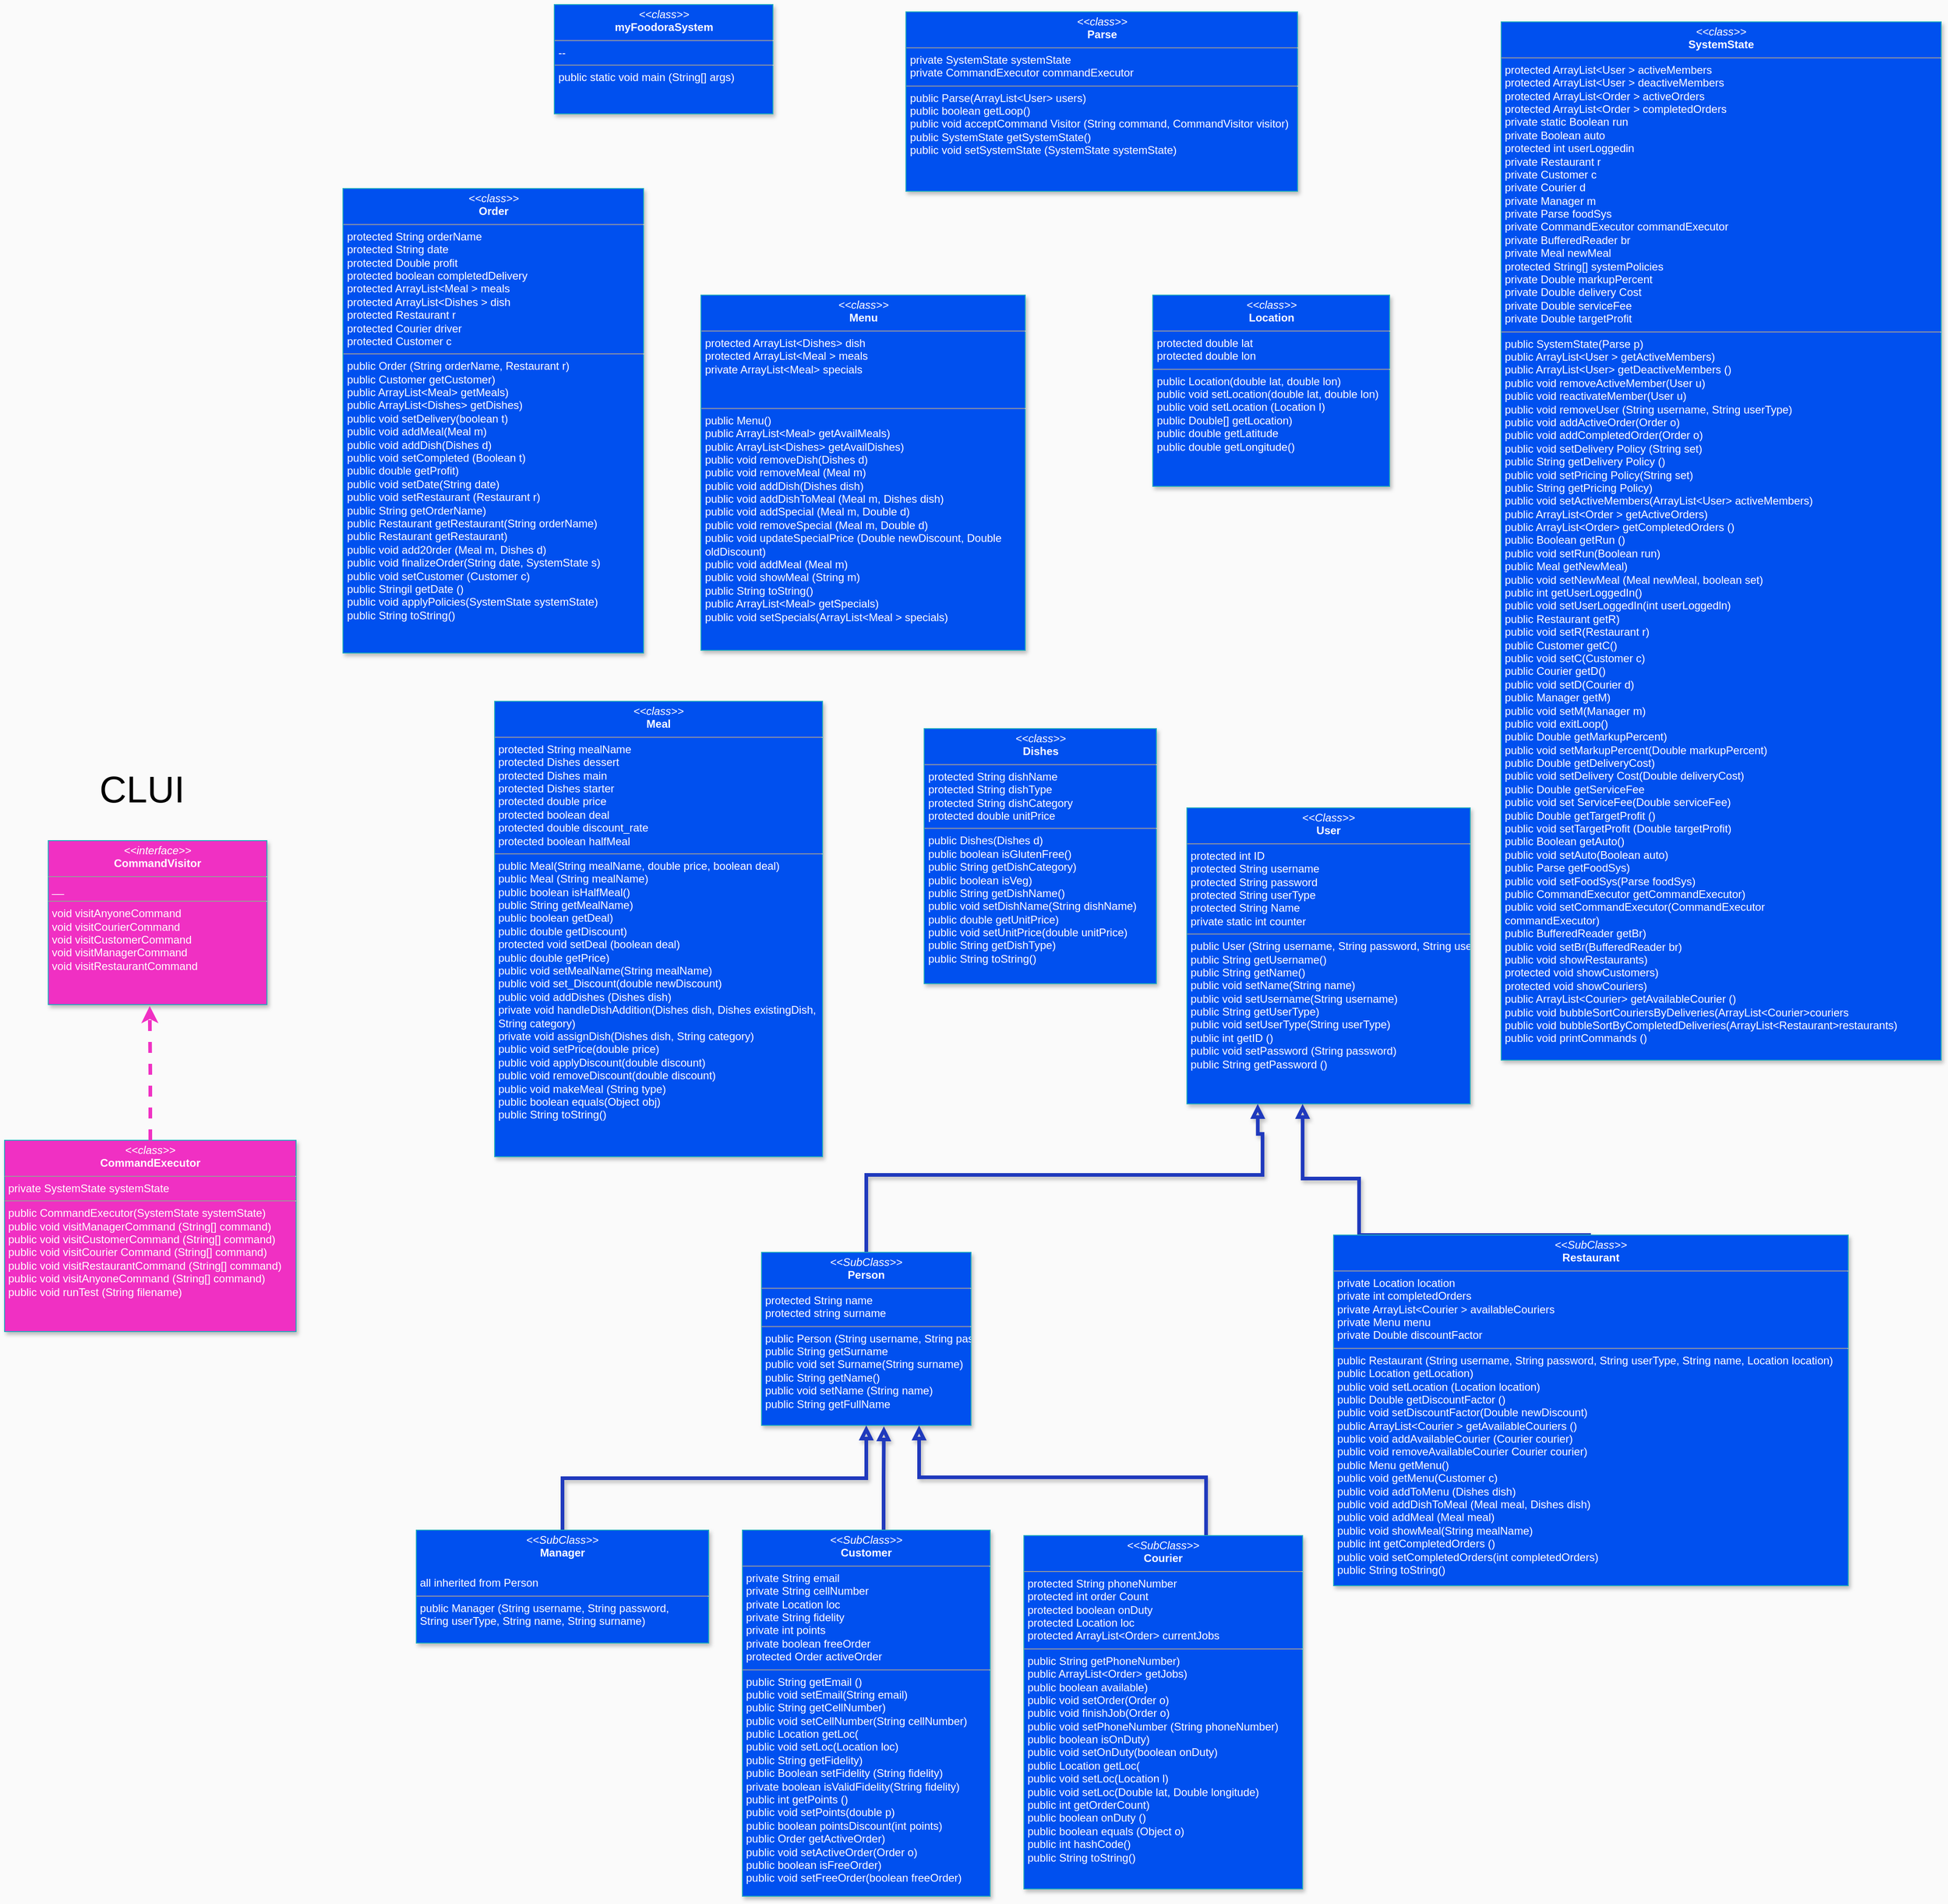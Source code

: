 <mxfile version="24.4.7" type="google">
  <diagram name="Page-1" id="c4acf3e9-155e-7222-9cf6-157b1a14988f">
    <mxGraphModel grid="0" page="0" gridSize="10" guides="1" tooltips="1" connect="1" arrows="1" fold="1" pageScale="1" pageWidth="850" pageHeight="1100" background="#fafafa" math="0" shadow="0">
      <root>
        <mxCell id="0" />
        <mxCell id="1" parent="0" />
        <mxCell id="5d2195bd80daf111-18" value="&lt;p style=&quot;margin:0px;margin-top:4px;text-align:center;&quot;&gt;&lt;i&gt;&amp;lt;&amp;lt;class&amp;gt;&amp;gt;&lt;/i&gt;&lt;br&gt;&lt;b&gt;Dishes&lt;/b&gt;&lt;/p&gt;&lt;hr size=&quot;1&quot;&gt;&lt;p style=&quot;margin:0px;margin-left:4px;&quot;&gt;protected String dishName&lt;/p&gt;&lt;p style=&quot;margin:0px;margin-left:4px;&quot;&gt;protected String dishType&lt;/p&gt;&lt;p style=&quot;margin:0px;margin-left:4px;&quot;&gt;protected String dishCategory&lt;/p&gt;&lt;p style=&quot;margin:0px;margin-left:4px;&quot;&gt;protected double unitPrice&lt;/p&gt;&lt;hr size=&quot;1&quot;&gt;&lt;p style=&quot;margin:0px;margin-left:4px;&quot;&gt;public Dishes(Dishes d)&lt;/p&gt;&lt;p style=&quot;margin:0px;margin-left:4px;&quot;&gt;public boolean isGlutenFree()&lt;/p&gt;&lt;p style=&quot;margin:0px;margin-left:4px;&quot;&gt;public String getDishCategory)&lt;/p&gt;&lt;p style=&quot;margin:0px;margin-left:4px;&quot;&gt;public boolean isVeg)&lt;/p&gt;&lt;p style=&quot;margin:0px;margin-left:4px;&quot;&gt;public String getDishName()&lt;/p&gt;&lt;p style=&quot;margin:0px;margin-left:4px;&quot;&gt;public void setDishName(String dishName)&lt;/p&gt;&lt;p style=&quot;margin:0px;margin-left:4px;&quot;&gt;public double getUnitPrice)&lt;/p&gt;&lt;p style=&quot;margin:0px;margin-left:4px;&quot;&gt;public void setUnitPrice(double unitPrice)&lt;/p&gt;&lt;p style=&quot;margin:0px;margin-left:4px;&quot;&gt;public String getDishType)&lt;/p&gt;&lt;p style=&quot;margin:0px;margin-left:4px;&quot;&gt;public String toString()&lt;/p&gt;" style="verticalAlign=top;align=left;overflow=fill;fontSize=12;fontFamily=Helvetica;html=1;rounded=0;shadow=1;comic=0;labelBackgroundColor=none;strokeWidth=1;fillColor=#0050ef;fontColor=#ffffff;strokeColor=#1EACBC;" vertex="1" parent="1">
          <mxGeometry x="-836.5" y="152" width="255" height="280" as="geometry" />
        </mxCell>
        <mxCell id="5d2195bd80daf111-19" value="&lt;p style=&quot;margin:0px;margin-top:4px;text-align:center;&quot;&gt;&lt;i&gt;&amp;lt;&amp;lt;Class&amp;gt;&amp;gt;&lt;/i&gt;&lt;br&gt;&lt;b&gt;User&lt;/b&gt;&lt;/p&gt;&lt;hr size=&quot;1&quot;&gt;&lt;p style=&quot;margin:0px;margin-left:4px;&quot;&gt;protected int ID&lt;/p&gt;&lt;p style=&quot;margin:0px;margin-left:4px;&quot;&gt;protected String username&lt;/p&gt;&lt;p style=&quot;margin:0px;margin-left:4px;&quot;&gt;protected String password&lt;/p&gt;&lt;p style=&quot;margin:0px;margin-left:4px;&quot;&gt;protected String userType&lt;/p&gt;&lt;p style=&quot;margin:0px;margin-left:4px;&quot;&gt;protected String Name&lt;/p&gt;&lt;p style=&quot;margin:0px;margin-left:4px;&quot;&gt;private static int counter&lt;/p&gt;&lt;hr size=&quot;1&quot;&gt;&lt;p style=&quot;margin:0px;margin-left:4px;&quot;&gt;public User (String username, String password, String user Type,&amp;nbsp;&lt;span style=&quot;background-color: initial;&quot;&gt;String name)&lt;/span&gt;&lt;/p&gt;&lt;p style=&quot;margin:0px;margin-left:4px;&quot;&gt;public String getUsername()&lt;/p&gt;&lt;p style=&quot;margin:0px;margin-left:4px;&quot;&gt;public String getName()&lt;/p&gt;&lt;p style=&quot;margin:0px;margin-left:4px;&quot;&gt;public void setName(String name)&lt;/p&gt;&lt;p style=&quot;margin:0px;margin-left:4px;&quot;&gt;public void setUsername(String username)&lt;/p&gt;&lt;p style=&quot;margin:0px;margin-left:4px;&quot;&gt;public String getUserType)&lt;/p&gt;&lt;p style=&quot;margin:0px;margin-left:4px;&quot;&gt;public void setUserType(String userType)&lt;/p&gt;&lt;p style=&quot;margin:0px;margin-left:4px;&quot;&gt;public int getID ()&lt;/p&gt;&lt;p style=&quot;margin:0px;margin-left:4px;&quot;&gt;public void setPassword (String password)&lt;/p&gt;&lt;p style=&quot;margin:0px;margin-left:4px;&quot;&gt;public String getPassword ()&lt;/p&gt;" style="verticalAlign=top;align=left;overflow=fill;fontSize=12;fontFamily=Helvetica;html=1;rounded=0;shadow=1;comic=0;labelBackgroundColor=none;strokeWidth=1;fillColor=#0050ef;fontColor=#ffffff;strokeColor=#1EACBC;" vertex="1" parent="1">
          <mxGeometry x="-548" y="239" width="311" height="325" as="geometry" />
        </mxCell>
        <mxCell id="gZTD5GQBzk73rXgGusnl-2" style="edgeStyle=orthogonalEdgeStyle;rounded=0;orthogonalLoop=1;jettySize=auto;html=1;exitX=0.5;exitY=0;exitDx=0;exitDy=0;fillColor=#0050ef;strokeColor=#1f39bd;shadow=1;strokeWidth=4;endArrow=block;endFill=0;" edge="1" parent="1" source="5d2195bd80daf111-20" target="5d2195bd80daf111-19">
          <mxGeometry relative="1" as="geometry">
            <Array as="points">
              <mxPoint x="-359" y="646" />
              <mxPoint x="-421" y="646" />
            </Array>
          </mxGeometry>
        </mxCell>
        <mxCell id="5d2195bd80daf111-20" value="&lt;p style=&quot;margin:0px;margin-top:4px;text-align:center;&quot;&gt;&lt;i&gt;&amp;lt;&amp;lt;SubClass&amp;gt;&amp;gt;&lt;/i&gt;&lt;br&gt;&lt;b&gt;Restaurant&lt;/b&gt;&lt;/p&gt;&lt;hr size=&quot;1&quot;&gt;&lt;p style=&quot;margin:0px;margin-left:4px;&quot;&gt;private Location location&lt;/p&gt;&lt;p style=&quot;margin:0px;margin-left:4px;&quot;&gt;private int completedOrders&lt;/p&gt;&lt;p style=&quot;margin:0px;margin-left:4px;&quot;&gt;private ArrayList&amp;lt;Courier &amp;gt; availableCouriers&lt;/p&gt;&lt;p style=&quot;margin:0px;margin-left:4px;&quot;&gt;private Menu menu&lt;/p&gt;&lt;p style=&quot;margin:0px;margin-left:4px;&quot;&gt;private Double discountFactor&lt;/p&gt;&lt;hr size=&quot;1&quot;&gt;&lt;p style=&quot;margin:0px;margin-left:4px;&quot;&gt;public Restaurant (String username, String password, String&amp;nbsp;&lt;span style=&quot;background-color: initial;&quot;&gt;userType, String name, Location location)&lt;/span&gt;&lt;/p&gt;&lt;p style=&quot;margin:0px;margin-left:4px;&quot;&gt;public Location getLocation)&lt;/p&gt;&lt;p style=&quot;margin:0px;margin-left:4px;&quot;&gt;public void setLocation (Location location)&lt;/p&gt;&lt;p style=&quot;margin:0px;margin-left:4px;&quot;&gt;public Double getDiscountFactor ()&lt;/p&gt;&lt;p style=&quot;margin:0px;margin-left:4px;&quot;&gt;public void setDiscountFactor(Double newDiscount)&lt;/p&gt;&lt;p style=&quot;margin:0px;margin-left:4px;&quot;&gt;public ArrayList&amp;lt;Courier &amp;gt; getAvailableCouriers ()&lt;/p&gt;&lt;p style=&quot;margin:0px;margin-left:4px;&quot;&gt;public void addAvailableCourier (Courier courier)&lt;/p&gt;&lt;p style=&quot;margin:0px;margin-left:4px;&quot;&gt;public void removeAvailableCourier Courier courier)&lt;/p&gt;&lt;p style=&quot;margin:0px;margin-left:4px;&quot;&gt;public Menu getMenu()&lt;/p&gt;&lt;p style=&quot;margin:0px;margin-left:4px;&quot;&gt;public void getMenu(Customer c)&lt;/p&gt;&lt;p style=&quot;margin:0px;margin-left:4px;&quot;&gt;public void addToMenu (Dishes dish)&lt;/p&gt;&lt;p style=&quot;margin:0px;margin-left:4px;&quot;&gt;public void addDishToMeal (Meal meal, Dishes dish)&lt;/p&gt;&lt;p style=&quot;margin:0px;margin-left:4px;&quot;&gt;public void addMeal (Meal meal)&lt;/p&gt;&lt;p style=&quot;margin:0px;margin-left:4px;&quot;&gt;public void showMeal(String mealName)&lt;/p&gt;&lt;p style=&quot;margin:0px;margin-left:4px;&quot;&gt;public int getCompletedOrders ()&lt;/p&gt;&lt;p style=&quot;margin:0px;margin-left:4px;&quot;&gt;public void setCompletedOrders(int completedOrders)&lt;/p&gt;&lt;p style=&quot;margin:0px;margin-left:4px;&quot;&gt;public String toString()&lt;/p&gt;" style="verticalAlign=top;align=left;overflow=fill;fontSize=12;fontFamily=Helvetica;html=1;rounded=0;shadow=1;comic=0;labelBackgroundColor=none;strokeWidth=1;fillColor=#0050ef;fontColor=#ffffff;strokeColor=#1EACBC;" vertex="1" parent="1">
          <mxGeometry x="-387" y="708" width="565" height="385" as="geometry" />
        </mxCell>
        <mxCell id="TG9W3KDDZiWp2sQddhFQ-6" style="edgeStyle=orthogonalEdgeStyle;rounded=0;orthogonalLoop=1;jettySize=auto;html=1;fillColor=#0050ef;strokeColor=#1f39bd;shadow=1;strokeWidth=4;endArrow=block;endFill=0;entryX=0.25;entryY=1;entryDx=0;entryDy=0;" edge="1" parent="1" source="gZTD5GQBzk73rXgGusnl-3" target="5d2195bd80daf111-19">
          <mxGeometry relative="1" as="geometry">
            <Array as="points">
              <mxPoint x="-638" y="642" />
              <mxPoint x="-465" y="642" />
              <mxPoint x="-465" y="597" />
              <mxPoint x="-465" y="597" />
            </Array>
            <mxPoint x="-457" y="592" as="targetPoint" />
          </mxGeometry>
        </mxCell>
        <mxCell id="gZTD5GQBzk73rXgGusnl-3" value="&lt;p style=&quot;margin:0px;margin-top:4px;text-align:center;&quot;&gt;&lt;i&gt;&amp;lt;&amp;lt;SubClass&amp;gt;&amp;gt;&lt;/i&gt;&lt;br&gt;&lt;b&gt;Person&lt;/b&gt;&lt;/p&gt;&lt;hr size=&quot;1&quot;&gt;&lt;p style=&quot;margin:0px;margin-left:4px;&quot;&gt;protected String name&lt;/p&gt;&lt;p style=&quot;margin:0px;margin-left:4px;&quot;&gt;protected string surname&lt;/p&gt;&lt;hr size=&quot;1&quot;&gt;&lt;p style=&quot;margin:0px;margin-left:4px;&quot;&gt;public Person (String username, String password, String userType,&amp;nbsp;&lt;span style=&quot;background-color: initial;&quot;&gt;String name, String surname)&lt;/span&gt;&lt;/p&gt;&lt;p style=&quot;margin:0px;margin-left:4px;&quot;&gt;public String getSurname&lt;/p&gt;&lt;p style=&quot;margin:0px;margin-left:4px;&quot;&gt;public void set Surname(String surname)&lt;/p&gt;&lt;p style=&quot;margin:0px;margin-left:4px;&quot;&gt;public String getName()&lt;/p&gt;&lt;p style=&quot;margin:0px;margin-left:4px;&quot;&gt;public void setName (String name)&lt;/p&gt;&lt;p style=&quot;margin:0px;margin-left:4px;&quot;&gt;public String getFullName&lt;/p&gt;&lt;p style=&quot;margin:0px;margin-left:4px;&quot;&gt;&lt;br&gt;&lt;/p&gt;" style="verticalAlign=top;align=left;overflow=fill;fontSize=12;fontFamily=Helvetica;html=1;rounded=0;shadow=1;comic=0;labelBackgroundColor=none;strokeWidth=1;fillColor=#0050ef;fontColor=#ffffff;strokeColor=#1EACBC;" vertex="1" parent="1">
          <mxGeometry x="-1015" y="727" width="230" height="190" as="geometry" />
        </mxCell>
        <mxCell id="gZTD5GQBzk73rXgGusnl-5" value="&lt;p style=&quot;margin:0px;margin-top:4px;text-align:center;&quot;&gt;&lt;i&gt;&amp;lt;&amp;lt;class&amp;gt;&amp;gt;&lt;/i&gt;&lt;br&gt;&lt;b&gt;Location&lt;/b&gt;&lt;/p&gt;&lt;hr size=&quot;1&quot;&gt;&lt;p style=&quot;margin:0px;margin-left:4px;&quot;&gt;protected double lat&lt;/p&gt;&lt;p style=&quot;margin:0px;margin-left:4px;&quot;&gt;protected double lon&lt;/p&gt;&lt;hr size=&quot;1&quot;&gt;&lt;p style=&quot;margin:0px;margin-left:4px;&quot;&gt;public Location(double lat, double lon)&lt;/p&gt;&lt;p style=&quot;margin:0px;margin-left:4px;&quot;&gt;public void setLocation(double lat, double lon)&lt;/p&gt;&lt;p style=&quot;margin:0px;margin-left:4px;&quot;&gt;public void setLocation (Location I)&lt;/p&gt;&lt;p style=&quot;margin:0px;margin-left:4px;&quot;&gt;public Double[] getLocation)&lt;/p&gt;&lt;p style=&quot;margin:0px;margin-left:4px;&quot;&gt;public double getLatitude&lt;/p&gt;&lt;p style=&quot;margin:0px;margin-left:4px;&quot;&gt;public double getLongitude()&lt;/p&gt;" style="verticalAlign=top;align=left;overflow=fill;fontSize=12;fontFamily=Helvetica;html=1;rounded=0;shadow=1;comic=0;labelBackgroundColor=none;strokeWidth=1;fillColor=#0050ef;fontColor=#ffffff;strokeColor=#1EACBC;" vertex="1" parent="1">
          <mxGeometry x="-585.5" y="-324" width="260" height="210" as="geometry" />
        </mxCell>
        <mxCell id="gZTD5GQBzk73rXgGusnl-7" value="&lt;p style=&quot;margin:0px;margin-top:4px;text-align:center;&quot;&gt;&lt;i&gt;&amp;lt;&amp;lt;class&amp;gt;&amp;gt;&lt;/i&gt;&lt;br&gt;&lt;b&gt;Menu&lt;/b&gt;&lt;span style=&quot;color: rgba(0, 0, 0, 0); font-family: monospace; font-size: 0px; background-color: initial; text-align: left;&quot;&gt;%3CmxGraphModel%3E%3Croot%3E%3CmxCell%20id%3D%220%22%2F%3E%3CmxCell%20id%3D%221%22%20parent%3D%220%22%2F%3E%3CmxCell%20id%3D%222%22%20value%3D%22%26lt%3Bp%20style%3D%26quot%3Bmargin%3A0px%3Bmargin-top%3A4px%3Btext-align%3Acenter%3B%26quot%3B%26gt%3B%26lt%3Bi%26gt%3B%26amp%3Blt%3B%26amp%3Blt%3BInterface%26amp%3Bgt%3B%26amp%3Bgt%3B%26lt%3B%2Fi%26gt%3B%26lt%3Bbr%26gt%3B%26lt%3Bb%26gt%3BDishes%26lt%3B%2Fb%26gt%3B%26lt%3B%2Fp%26gt%3B%26lt%3Bhr%20size%3D%26quot%3B1%26quot%3B%26gt%3B%26lt%3Bp%20style%3D%26quot%3Bmargin%3A0px%3Bmargin-left%3A4px%3B%26quot%3B%26gt%3B%2B%20field1%3A%20Type%26lt%3Bbr%26gt%3B%2B%20field2%3A%20Type%26lt%3B%2Fp%26gt%3B%26lt%3Bhr%20size%3D%26quot%3B1%26quot%3B%26gt%3B%26lt%3Bp%20style%3D%26quot%3Bmargin%3A0px%3Bmargin-left%3A4px%3B%26quot%3B%26gt%3B%2B%20method1(Type)%3A%20Type%26lt%3Bbr%26gt%3B%2B%20method2(Type%2C%20Type)%3A%20Type%26lt%3B%2Fp%26gt%3B%22%20style%3D%22verticalAlign%3Dtop%3Balign%3Dleft%3Boverflow%3Dfill%3BfontSize%3D12%3BfontFamily%3DHelvetica%3Bhtml%3D1%3Brounded%3D0%3Bshadow%3D0%3Bcomic%3D0%3BlabelBackgroundColor%3Dnone%3BstrokeWidth%3D1%22%20vertex%3D%221%22%20parent%3D%221%22%3E%3CmxGeometry%20x%3D%22310%22%20y%3D%2230%22%20width%3D%22190%22%20height%3D%22140%22%20as%3D%22geometry%22%2F%3E%3C%2FmxCell%3E%3C%2Froot%3E%3C%2FmxGraphModel%3E&lt;/span&gt;&lt;/p&gt;&lt;hr size=&quot;1&quot;&gt;&lt;p style=&quot;margin:0px;margin-left:4px;&quot;&gt;protected ArrayList&amp;lt;Dishes&amp;gt; dish&lt;/p&gt;&lt;p style=&quot;margin:0px;margin-left:4px;&quot;&gt;protected ArrayList&amp;lt;Meal &amp;gt; meals&lt;/p&gt;&lt;p style=&quot;margin:0px;margin-left:4px;&quot;&gt;private ArrayList&amp;lt;Meal&amp;gt; specials&lt;/p&gt;&lt;p style=&quot;margin:0px;margin-left:4px;&quot;&gt;&lt;br&gt;&lt;/p&gt;&lt;p style=&quot;margin:0px;margin-left:4px;&quot;&gt;&lt;br&gt;&lt;/p&gt;&lt;hr size=&quot;1&quot;&gt;&lt;p style=&quot;margin:0px;margin-left:4px;&quot;&gt;public Menu()&lt;/p&gt;&lt;p style=&quot;margin:0px;margin-left:4px;&quot;&gt;public ArrayList&amp;lt;Meal&amp;gt; getAvailMeals)&lt;/p&gt;&lt;p style=&quot;margin:0px;margin-left:4px;&quot;&gt;public ArrayList&amp;lt;Dishes&amp;gt; getAvailDishes)&lt;/p&gt;&lt;p style=&quot;margin:0px;margin-left:4px;&quot;&gt;public void removeDish(Dishes d)&lt;/p&gt;&lt;p style=&quot;margin:0px;margin-left:4px;&quot;&gt;public void removeMeal (Meal m)&lt;/p&gt;&lt;p style=&quot;margin:0px;margin-left:4px;&quot;&gt;public void addDish(Dishes dish)&lt;/p&gt;&lt;p style=&quot;margin:0px;margin-left:4px;&quot;&gt;public void addDishToMeal (Meal m, Dishes dish)&lt;/p&gt;&lt;p style=&quot;margin:0px;margin-left:4px;&quot;&gt;public void addSpecial (Meal m, Double d)&lt;/p&gt;&lt;p style=&quot;margin:0px;margin-left:4px;&quot;&gt;public void removeSpecial (Meal m, Double d)&lt;/p&gt;&lt;p style=&quot;margin:0px;margin-left:4px;&quot;&gt;public void updateSpecialPrice (Double newDiscount, Double&lt;/p&gt;&lt;p style=&quot;margin:0px;margin-left:4px;&quot;&gt;oldDiscount)&lt;/p&gt;&lt;p style=&quot;margin:0px;margin-left:4px;&quot;&gt;public void addMeal (Meal m)&lt;/p&gt;&lt;p style=&quot;margin:0px;margin-left:4px;&quot;&gt;public void showMeal (String m)&lt;/p&gt;&lt;p style=&quot;margin:0px;margin-left:4px;&quot;&gt;public String toString()&lt;/p&gt;&lt;p style=&quot;margin:0px;margin-left:4px;&quot;&gt;public ArrayList&amp;lt;Meal&amp;gt; getSpecials)&lt;/p&gt;&lt;p style=&quot;margin:0px;margin-left:4px;&quot;&gt;public void setSpecials(ArrayList&amp;lt;Meal &amp;gt; specials)&lt;/p&gt;" style="verticalAlign=top;align=left;overflow=fill;fontSize=12;fontFamily=Helvetica;html=1;rounded=0;shadow=1;comic=0;labelBackgroundColor=none;strokeWidth=1;fillColor=#0050ef;fontColor=#ffffff;strokeColor=#1EACBC;" vertex="1" parent="1">
          <mxGeometry x="-1081.5" y="-324" width="356" height="390" as="geometry" />
        </mxCell>
        <mxCell id="gZTD5GQBzk73rXgGusnl-8" value="&lt;p style=&quot;margin:0px;margin-top:4px;text-align:center;&quot;&gt;&lt;i&gt;&amp;lt;&amp;lt;class&amp;gt;&amp;gt;&lt;/i&gt;&lt;br&gt;&lt;b&gt;Meal&lt;/b&gt;&lt;/p&gt;&lt;hr size=&quot;1&quot;&gt;&lt;p style=&quot;margin:0px;margin-left:4px;&quot;&gt;protected String mealName&lt;/p&gt;&lt;p style=&quot;margin:0px;margin-left:4px;&quot;&gt;protected Dishes dessert&lt;/p&gt;&lt;p style=&quot;margin:0px;margin-left:4px;&quot;&gt;protected Dishes main&lt;/p&gt;&lt;p style=&quot;margin:0px;margin-left:4px;&quot;&gt;protected Dishes starter&lt;/p&gt;&lt;p style=&quot;margin:0px;margin-left:4px;&quot;&gt;protected double price&lt;/p&gt;&lt;p style=&quot;margin:0px;margin-left:4px;&quot;&gt;protected boolean deal&lt;/p&gt;&lt;p style=&quot;margin:0px;margin-left:4px;&quot;&gt;protected double discount_rate&lt;/p&gt;&lt;p style=&quot;margin:0px;margin-left:4px;&quot;&gt;protected boolean halfMeal&lt;/p&gt;&lt;hr size=&quot;1&quot;&gt;&lt;p style=&quot;margin:0px;margin-left:4px;&quot;&gt;public Meal(String mealName, double price, boolean deal)&lt;/p&gt;&lt;p style=&quot;margin:0px;margin-left:4px;&quot;&gt;public Meal (String mealName)&lt;/p&gt;&lt;p style=&quot;margin:0px;margin-left:4px;&quot;&gt;public boolean isHalfMeal()&lt;/p&gt;&lt;p style=&quot;margin:0px;margin-left:4px;&quot;&gt;public String getMealName)&lt;/p&gt;&lt;p style=&quot;margin:0px;margin-left:4px;&quot;&gt;public boolean getDeal)&lt;/p&gt;&lt;p style=&quot;margin:0px;margin-left:4px;&quot;&gt;public double getDiscount)&lt;/p&gt;&lt;p style=&quot;margin:0px;margin-left:4px;&quot;&gt;protected void setDeal (boolean deal)&lt;/p&gt;&lt;p style=&quot;margin:0px;margin-left:4px;&quot;&gt;public double getPrice)&lt;/p&gt;&lt;p style=&quot;margin:0px;margin-left:4px;&quot;&gt;public void setMealName(String mealName)&lt;/p&gt;&lt;p style=&quot;margin:0px;margin-left:4px;&quot;&gt;public void set_Discount(double newDiscount)&lt;/p&gt;&lt;p style=&quot;margin:0px;margin-left:4px;&quot;&gt;public void addDishes (Dishes dish)&lt;/p&gt;&lt;p style=&quot;margin:0px;margin-left:4px;&quot;&gt;private void handleDishAddition(Dishes dish, Dishes existingDish,&lt;/p&gt;&lt;p style=&quot;margin:0px;margin-left:4px;&quot;&gt;String category)&lt;/p&gt;&lt;p style=&quot;margin:0px;margin-left:4px;&quot;&gt;private void assignDish(Dishes dish, String category)&lt;/p&gt;&lt;p style=&quot;margin:0px;margin-left:4px;&quot;&gt;public void setPrice(double price)&lt;/p&gt;&lt;p style=&quot;margin:0px;margin-left:4px;&quot;&gt;public void applyDiscount(double discount)&lt;/p&gt;&lt;p style=&quot;margin:0px;margin-left:4px;&quot;&gt;public void removeDiscount(double discount)&lt;/p&gt;&lt;p style=&quot;margin:0px;margin-left:4px;&quot;&gt;public void makeMeal (String type)&lt;/p&gt;&lt;p style=&quot;margin:0px;margin-left:4px;&quot;&gt;public boolean equals(Object obj)&lt;/p&gt;&lt;p style=&quot;margin:0px;margin-left:4px;&quot;&gt;public String toString()&lt;/p&gt;" style="verticalAlign=top;align=left;overflow=fill;fontSize=12;fontFamily=Helvetica;html=1;rounded=0;shadow=1;comic=0;labelBackgroundColor=none;strokeWidth=1;fillColor=#0050ef;fontColor=#ffffff;strokeColor=#1EACBC;" vertex="1" parent="1">
          <mxGeometry x="-1308" y="122" width="360" height="500" as="geometry" />
        </mxCell>
        <mxCell id="5hk5r0EJMx9-RgGo2-H--2" style="edgeStyle=orthogonalEdgeStyle;rounded=0;orthogonalLoop=1;jettySize=auto;html=1;entryX=0.5;entryY=1;entryDx=0;entryDy=0;fillColor=#0050ef;strokeColor=#1f39bd;shadow=1;strokeWidth=4;endArrow=block;endFill=0;" edge="1" parent="1" source="gZTD5GQBzk73rXgGusnl-11" target="gZTD5GQBzk73rXgGusnl-3">
          <mxGeometry relative="1" as="geometry">
            <Array as="points">
              <mxPoint x="-1233" y="975" />
              <mxPoint x="-900" y="975" />
            </Array>
          </mxGeometry>
        </mxCell>
        <mxCell id="gZTD5GQBzk73rXgGusnl-11" value="&lt;p style=&quot;margin:0px;margin-top:4px;text-align:center;&quot;&gt;&lt;i&gt;&amp;lt;&amp;lt;SubClass&amp;gt;&amp;gt;&lt;/i&gt;&lt;br&gt;&lt;b&gt;Manager&lt;/b&gt;&lt;/p&gt;&lt;p style=&quot;margin:0px;margin-top:4px;text-align:center;&quot;&gt;&lt;b&gt;&lt;br&gt;&lt;/b&gt;&lt;/p&gt;&lt;p style=&quot;margin: 0px 0px 0px 4px;&quot;&gt;all inherited from Person&lt;/p&gt;&lt;hr size=&quot;1&quot;&gt;&lt;p style=&quot;margin:0px;margin-left:4px;&quot;&gt;public Manager (String username, String password,&amp;nbsp;&lt;/p&gt;&lt;p style=&quot;margin:0px;margin-left:4px;&quot;&gt;String&amp;nbsp;&lt;span style=&quot;background-color: initial;&quot;&gt;userType, String name, String surname)&lt;/span&gt;&lt;/p&gt;&lt;p style=&quot;margin:0px;margin-left:4px;&quot;&gt;&lt;br&gt;&lt;/p&gt;&lt;p style=&quot;margin:0px;margin-left:4px;&quot;&gt;&lt;i&gt;&lt;br&gt;&lt;/i&gt;&lt;/p&gt;&lt;p style=&quot;margin:0px;margin-left:4px;&quot;&gt;&lt;i&gt;&lt;br&gt;&lt;/i&gt;&lt;/p&gt;&lt;p style=&quot;margin:0px;margin-left:4px;&quot;&gt;&lt;i&gt;&lt;br&gt;&lt;/i&gt;&lt;/p&gt;&lt;p style=&quot;margin:0px;margin-left:4px;&quot;&gt;&lt;i&gt;&lt;br&gt;&lt;/i&gt;&lt;/p&gt;&lt;p style=&quot;margin:0px;margin-left:4px;&quot;&gt;&lt;br&gt;&lt;/p&gt;&lt;p style=&quot;margin:0px;margin-left:4px;&quot;&gt;&lt;br&gt;&lt;/p&gt;" style="verticalAlign=top;align=left;overflow=fill;fontSize=12;fontFamily=Helvetica;html=1;rounded=0;shadow=1;comic=0;labelBackgroundColor=none;strokeWidth=1;fillColor=#0050ef;fontColor=#ffffff;strokeColor=#1EACBC;" vertex="1" parent="1">
          <mxGeometry x="-1394" y="1032" width="321" height="124" as="geometry" />
        </mxCell>
        <mxCell id="5hk5r0EJMx9-RgGo2-H--3" style="edgeStyle=orthogonalEdgeStyle;rounded=0;orthogonalLoop=1;jettySize=auto;html=1;entryX=0.584;entryY=1.005;entryDx=0;entryDy=0;fillColor=#0050ef;strokeColor=#1f39bd;shadow=1;strokeWidth=4;endArrow=block;endFill=0;entryPerimeter=0;" edge="1" parent="1" source="gZTD5GQBzk73rXgGusnl-12" target="gZTD5GQBzk73rXgGusnl-3">
          <mxGeometry relative="1" as="geometry">
            <Array as="points">
              <mxPoint x="-881" y="974" />
              <mxPoint x="-881" y="974" />
            </Array>
          </mxGeometry>
        </mxCell>
        <mxCell id="gZTD5GQBzk73rXgGusnl-12" value="&lt;p style=&quot;margin:0px;margin-top:4px;text-align:center;&quot;&gt;&lt;i&gt;&amp;lt;&amp;lt;SubClass&amp;gt;&amp;gt;&lt;/i&gt;&lt;br&gt;&lt;b&gt;Customer&lt;/b&gt;&lt;/p&gt;&lt;hr size=&quot;1&quot;&gt;&lt;p style=&quot;margin:0px;margin-left:4px;&quot;&gt;private String email&lt;/p&gt;&lt;p style=&quot;margin:0px;margin-left:4px;&quot;&gt;private String cellNumber&lt;/p&gt;&lt;p style=&quot;margin:0px;margin-left:4px;&quot;&gt;private Location loc&lt;/p&gt;&lt;p style=&quot;margin:0px;margin-left:4px;&quot;&gt;private String fidelity&lt;/p&gt;&lt;p style=&quot;margin:0px;margin-left:4px;&quot;&gt;private int points&lt;/p&gt;&lt;p style=&quot;margin:0px;margin-left:4px;&quot;&gt;private boolean freeOrder&lt;/p&gt;&lt;p style=&quot;margin:0px;margin-left:4px;&quot;&gt;protected Order activeOrder&lt;/p&gt;&lt;hr size=&quot;1&quot;&gt;&lt;p style=&quot;margin:0px;margin-left:4px;&quot;&gt;public String getEmail ()&lt;/p&gt;&lt;p style=&quot;margin:0px;margin-left:4px;&quot;&gt;public void setEmail(String email)&lt;/p&gt;&lt;p style=&quot;margin:0px;margin-left:4px;&quot;&gt;public String getCellNumber)&lt;/p&gt;&lt;p style=&quot;margin:0px;margin-left:4px;&quot;&gt;public void setCellNumber(String cellNumber)&lt;/p&gt;&lt;p style=&quot;margin:0px;margin-left:4px;&quot;&gt;public Location getLoc(&lt;/p&gt;&lt;p style=&quot;margin:0px;margin-left:4px;&quot;&gt;public void setLoc(Location loc)&lt;/p&gt;&lt;p style=&quot;margin:0px;margin-left:4px;&quot;&gt;public String getFidelity)&lt;/p&gt;&lt;p style=&quot;margin:0px;margin-left:4px;&quot;&gt;public Boolean setFidelity (String fidelity)&lt;/p&gt;&lt;p style=&quot;margin:0px;margin-left:4px;&quot;&gt;private boolean isValidFidelity(String fidelity)&lt;/p&gt;&lt;p style=&quot;margin:0px;margin-left:4px;&quot;&gt;public int getPoints ()&lt;/p&gt;&lt;p style=&quot;margin:0px;margin-left:4px;&quot;&gt;public void setPoints(double p)&lt;/p&gt;&lt;p style=&quot;margin:0px;margin-left:4px;&quot;&gt;public boolean pointsDiscount(int points)&lt;/p&gt;&lt;p style=&quot;margin:0px;margin-left:4px;&quot;&gt;public Order getActiveOrder)&lt;/p&gt;&lt;p style=&quot;margin:0px;margin-left:4px;&quot;&gt;public void setActiveOrder(Order o)&lt;/p&gt;&lt;p style=&quot;margin:0px;margin-left:4px;&quot;&gt;public boolean isFreeOrder)&lt;/p&gt;&lt;p style=&quot;margin:0px;margin-left:4px;&quot;&gt;public void setFreeOrder(boolean freeOrder)&lt;/p&gt;" style="verticalAlign=top;align=left;overflow=fill;fontSize=12;fontFamily=Helvetica;html=1;rounded=0;shadow=1;comic=0;labelBackgroundColor=none;strokeWidth=1;fillColor=#0050ef;fontColor=#ffffff;strokeColor=#1EACBC;" vertex="1" parent="1">
          <mxGeometry x="-1036" y="1032" width="272" height="402" as="geometry" />
        </mxCell>
        <mxCell id="5hk5r0EJMx9-RgGo2-H--4" style="edgeStyle=orthogonalEdgeStyle;rounded=0;orthogonalLoop=1;jettySize=auto;html=1;entryX=0.75;entryY=1;entryDx=0;entryDy=0;fillColor=#0050ef;strokeColor=#1f39bd;shadow=1;strokeWidth=4;endArrow=block;endFill=0;" edge="1" parent="1" source="5hk5r0EJMx9-RgGo2-H--1" target="gZTD5GQBzk73rXgGusnl-3">
          <mxGeometry relative="1" as="geometry">
            <Array as="points">
              <mxPoint x="-527" y="974" />
              <mxPoint x="-842" y="974" />
              <mxPoint x="-842" y="917" />
            </Array>
          </mxGeometry>
        </mxCell>
        <mxCell id="5hk5r0EJMx9-RgGo2-H--1" value="&lt;p style=&quot;margin:0px;margin-top:4px;text-align:center;&quot;&gt;&lt;i&gt;&amp;lt;&amp;lt;SubClass&amp;gt;&amp;gt;&lt;/i&gt;&lt;br&gt;&lt;b&gt;Courier&lt;/b&gt;&lt;/p&gt;&lt;hr size=&quot;1&quot;&gt;&lt;p style=&quot;margin:0px;margin-left:4px;&quot;&gt;protected String phoneNumber&lt;/p&gt;&lt;p style=&quot;margin:0px;margin-left:4px;&quot;&gt;protected int order Count&lt;/p&gt;&lt;p style=&quot;margin:0px;margin-left:4px;&quot;&gt;protected boolean onDuty&lt;/p&gt;&lt;p style=&quot;margin:0px;margin-left:4px;&quot;&gt;protected Location loc&lt;/p&gt;&lt;p style=&quot;margin:0px;margin-left:4px;&quot;&gt;protected ArrayList&amp;lt;Order&amp;gt; currentJobs&lt;/p&gt;&lt;hr size=&quot;1&quot;&gt;&lt;p style=&quot;margin:0px;margin-left:4px;&quot;&gt;public String getPhoneNumber)&lt;/p&gt;&lt;p style=&quot;margin:0px;margin-left:4px;&quot;&gt;public ArrayList&amp;lt;Order&amp;gt; getJobs)&lt;/p&gt;&lt;p style=&quot;margin:0px;margin-left:4px;&quot;&gt;public boolean available)&lt;/p&gt;&lt;p style=&quot;margin:0px;margin-left:4px;&quot;&gt;public void setOrder(Order o)&lt;/p&gt;&lt;p style=&quot;margin:0px;margin-left:4px;&quot;&gt;public void finishJob(Order o)&lt;/p&gt;&lt;p style=&quot;margin:0px;margin-left:4px;&quot;&gt;public void setPhoneNumber (String phoneNumber)&lt;/p&gt;&lt;p style=&quot;margin:0px;margin-left:4px;&quot;&gt;public boolean isOnDuty)&lt;/p&gt;&lt;p style=&quot;margin:0px;margin-left:4px;&quot;&gt;public void setOnDuty(boolean onDuty)&lt;/p&gt;&lt;p style=&quot;margin:0px;margin-left:4px;&quot;&gt;public Location getLoc(&lt;/p&gt;&lt;p style=&quot;margin:0px;margin-left:4px;&quot;&gt;public void setLoc(Location l)&lt;/p&gt;&lt;p style=&quot;margin:0px;margin-left:4px;&quot;&gt;public void setLoc(Double lat, Double longitude)&lt;/p&gt;&lt;p style=&quot;margin:0px;margin-left:4px;&quot;&gt;public int getOrderCount)&lt;/p&gt;&lt;p style=&quot;margin:0px;margin-left:4px;&quot;&gt;public boolean onDuty ()&lt;/p&gt;&lt;p style=&quot;margin:0px;margin-left:4px;&quot;&gt;public boolean equals (Object o)&lt;/p&gt;&lt;p style=&quot;margin:0px;margin-left:4px;&quot;&gt;public int hashCode()&lt;/p&gt;&lt;p style=&quot;margin:0px;margin-left:4px;&quot;&gt;public String toString()&lt;/p&gt;" style="verticalAlign=top;align=left;overflow=fill;fontSize=12;fontFamily=Helvetica;html=1;rounded=0;shadow=1;comic=0;labelBackgroundColor=none;strokeWidth=1;fillColor=#0050ef;fontColor=#ffffff;strokeColor=#1EACBC;" vertex="1" parent="1">
          <mxGeometry x="-727" y="1038" width="306" height="388" as="geometry" />
        </mxCell>
        <mxCell id="TG9W3KDDZiWp2sQddhFQ-2" value="&lt;p style=&quot;margin:0px;margin-top:4px;text-align:center;&quot;&gt;&lt;i&gt;&amp;lt;&amp;lt;class&amp;gt;&amp;gt;&lt;/i&gt;&lt;br&gt;&lt;b&gt;myFoodoraSystem&lt;/b&gt;&lt;/p&gt;&lt;hr size=&quot;1&quot;&gt;&lt;p style=&quot;margin:0px;margin-left:4px;&quot;&gt;&lt;span style=&quot;background-color: initial;&quot;&gt;--&lt;/span&gt;&lt;/p&gt;&lt;hr size=&quot;1&quot;&gt;&lt;p style=&quot;margin:0px;margin-left:4px;&quot;&gt;public static void main (String[] args)&lt;br&gt;&lt;/p&gt;&lt;p style=&quot;margin:0px;margin-left:4px;&quot;&gt;&lt;br&gt;&lt;/p&gt;&lt;p style=&quot;margin:0px;margin-left:4px;&quot;&gt;&lt;br&gt;&lt;/p&gt;&lt;p style=&quot;margin:0px;margin-left:4px;&quot;&gt;&lt;br&gt;&lt;/p&gt;" style="verticalAlign=top;align=left;overflow=fill;fontSize=12;fontFamily=Helvetica;html=1;rounded=0;shadow=1;comic=0;labelBackgroundColor=none;strokeWidth=1;fillColor=#0050ef;fontColor=#ffffff;strokeColor=#1EACBC;" vertex="1" parent="1">
          <mxGeometry x="-1242.5" y="-643" width="240" height="120" as="geometry" />
        </mxCell>
        <mxCell id="TG9W3KDDZiWp2sQddhFQ-10" value="&lt;p style=&quot;margin:0px;margin-top:4px;text-align:center;&quot;&gt;&lt;i&gt;&amp;lt;&amp;lt;class&amp;gt;&amp;gt;&lt;/i&gt;&lt;br&gt;&lt;b&gt;Order&lt;/b&gt;&lt;/p&gt;&lt;hr size=&quot;1&quot;&gt;&lt;p style=&quot;margin:0px;margin-left:4px;&quot;&gt;protected String orderName&lt;/p&gt;&lt;p style=&quot;margin:0px;margin-left:4px;&quot;&gt;protected String date&lt;/p&gt;&lt;p style=&quot;margin:0px;margin-left:4px;&quot;&gt;protected Double profit&lt;/p&gt;&lt;p style=&quot;margin:0px;margin-left:4px;&quot;&gt;protected boolean completedDelivery&lt;/p&gt;&lt;p style=&quot;margin:0px;margin-left:4px;&quot;&gt;protected ArrayList&amp;lt;Meal &amp;gt; meals&lt;/p&gt;&lt;p style=&quot;margin:0px;margin-left:4px;&quot;&gt;protected ArrayList&amp;lt;Dishes &amp;gt; dish&lt;/p&gt;&lt;p style=&quot;margin:0px;margin-left:4px;&quot;&gt;protected Restaurant r&lt;/p&gt;&lt;p style=&quot;margin:0px;margin-left:4px;&quot;&gt;protected Courier driver&lt;/p&gt;&lt;p style=&quot;margin:0px;margin-left:4px;&quot;&gt;protected Customer c&lt;/p&gt;&lt;hr size=&quot;1&quot;&gt;&lt;p style=&quot;margin:0px;margin-left:4px;&quot;&gt;public Order (String orderName, Restaurant r)&lt;/p&gt;&lt;p style=&quot;margin:0px;margin-left:4px;&quot;&gt;public Customer getCustomer)&lt;/p&gt;&lt;p style=&quot;margin:0px;margin-left:4px;&quot;&gt;public ArrayList&amp;lt;Meal&amp;gt; getMeals)&lt;/p&gt;&lt;p style=&quot;margin:0px;margin-left:4px;&quot;&gt;public ArrayList&amp;lt;Dishes&amp;gt; getDishes)&lt;/p&gt;&lt;p style=&quot;margin:0px;margin-left:4px;&quot;&gt;public void setDelivery(boolean t)&lt;/p&gt;&lt;p style=&quot;margin:0px;margin-left:4px;&quot;&gt;public void addMeal(Meal m)&lt;/p&gt;&lt;p style=&quot;margin:0px;margin-left:4px;&quot;&gt;public void addDish(Dishes d)&lt;/p&gt;&lt;p style=&quot;margin:0px;margin-left:4px;&quot;&gt;public void setCompleted (Boolean t)&lt;/p&gt;&lt;p style=&quot;margin:0px;margin-left:4px;&quot;&gt;public double getProfit)&lt;/p&gt;&lt;p style=&quot;margin:0px;margin-left:4px;&quot;&gt;public void setDate(String date)&lt;/p&gt;&lt;p style=&quot;margin:0px;margin-left:4px;&quot;&gt;public void setRestaurant (Restaurant r)&lt;/p&gt;&lt;p style=&quot;margin:0px;margin-left:4px;&quot;&gt;public String getOrderName)&lt;/p&gt;&lt;p style=&quot;margin:0px;margin-left:4px;&quot;&gt;public Restaurant getRestaurant(String orderName)&lt;/p&gt;&lt;p style=&quot;margin:0px;margin-left:4px;&quot;&gt;public Restaurant getRestaurant)&lt;/p&gt;&lt;p style=&quot;margin:0px;margin-left:4px;&quot;&gt;public void add20rder (Meal m, Dishes d)&lt;/p&gt;&lt;p style=&quot;margin:0px;margin-left:4px;&quot;&gt;public void finalizeOrder(String date, SystemState s)&lt;/p&gt;&lt;p style=&quot;margin:0px;margin-left:4px;&quot;&gt;public void setCustomer (Customer c)&lt;/p&gt;&lt;p style=&quot;margin:0px;margin-left:4px;&quot;&gt;public Stringil getDate ()&lt;/p&gt;&lt;p style=&quot;margin:0px;margin-left:4px;&quot;&gt;public void applyPolicies(SystemState systemState)&lt;/p&gt;&lt;p style=&quot;margin:0px;margin-left:4px;&quot;&gt;public String toString()&lt;/p&gt;" style="verticalAlign=top;align=left;overflow=fill;fontSize=12;fontFamily=Helvetica;html=1;rounded=0;shadow=1;comic=0;labelBackgroundColor=none;strokeWidth=1;fillColor=#0050ef;fontColor=#ffffff;strokeColor=#1EACBC;" vertex="1" parent="1">
          <mxGeometry x="-1474.5" y="-441" width="330" height="510" as="geometry" />
        </mxCell>
        <mxCell id="GzAqt1YYQ_uvV_aGIoIP-2" value="&lt;p style=&quot;margin:0px;margin-top:4px;text-align:center;&quot;&gt;&lt;i&gt;&amp;lt;&amp;lt;interface&amp;gt;&amp;gt;&lt;/i&gt;&lt;br&gt;&lt;b&gt;CommandVisitor&lt;/b&gt;&lt;/p&gt;&lt;hr size=&quot;1&quot;&gt;&lt;p style=&quot;margin:0px;margin-left:4px;&quot;&gt;&lt;span style=&quot;background-color: initial;&quot;&gt;__&lt;/span&gt;&lt;/p&gt;&lt;hr size=&quot;1&quot;&gt;&lt;p style=&quot;margin: 0px 0px 0px 4px;&quot;&gt;void visitAnyoneCommand&lt;/p&gt;&lt;p style=&quot;margin: 0px 0px 0px 4px;&quot;&gt;void visitCourierCommand&lt;/p&gt;&lt;p style=&quot;margin: 0px 0px 0px 4px;&quot;&gt;void visitCustomerCommand&lt;/p&gt;&lt;p style=&quot;margin: 0px 0px 0px 4px;&quot;&gt;void visitManagerCommand&lt;/p&gt;&lt;p style=&quot;margin: 0px 0px 0px 4px;&quot;&gt;void visitRestaurantCommand&lt;/p&gt;&lt;p style=&quot;margin:0px;margin-left:4px;&quot;&gt;&lt;br&gt;&lt;/p&gt;&lt;p style=&quot;margin:0px;margin-left:4px;&quot;&gt;&lt;br&gt;&lt;/p&gt;&lt;p style=&quot;margin:0px;margin-left:4px;&quot;&gt;&lt;br&gt;&lt;/p&gt;" style="verticalAlign=top;align=left;overflow=fill;fontSize=12;fontFamily=Helvetica;html=1;rounded=0;shadow=1;comic=0;labelBackgroundColor=none;strokeWidth=1;fillColor=#F030C3;fontColor=#ffffff;strokeColor=#1EACBC;" vertex="1" parent="1">
          <mxGeometry x="-1798" y="275" width="240" height="180" as="geometry" />
        </mxCell>
        <mxCell id="GzAqt1YYQ_uvV_aGIoIP-3" value="&lt;p style=&quot;margin:0px;margin-top:4px;text-align:center;&quot;&gt;&lt;i&gt;&amp;lt;&amp;lt;class&amp;gt;&amp;gt;&lt;/i&gt;&lt;br&gt;&lt;b&gt;Parse&lt;/b&gt;&lt;/p&gt;&lt;hr size=&quot;1&quot;&gt;&lt;p style=&quot;margin:0px;margin-left:4px;&quot;&gt;private SystemState systemState&lt;/p&gt;&lt;p style=&quot;margin:0px;margin-left:4px;&quot;&gt;&lt;span style=&quot;background-color: initial;&quot;&gt;&lt;/span&gt;&lt;/p&gt;&lt;p style=&quot;margin:0px;margin-left:4px;&quot;&gt;private CommandExecutor commandExecutor&lt;/p&gt;&lt;hr size=&quot;1&quot;&gt;&lt;p style=&quot;margin:0px;margin-left:4px;&quot;&gt;public Parse(ArrayList&amp;lt;User&amp;gt; users)&lt;/p&gt;&lt;p style=&quot;margin:0px;margin-left:4px;&quot;&gt;public boolean getLoop()&lt;/p&gt;&lt;p style=&quot;margin:0px;margin-left:4px;&quot;&gt;public void acceptCommand Visitor (String command,&amp;nbsp;&lt;span style=&quot;background-color: initial;&quot;&gt;CommandVisitor visitor)&lt;/span&gt;&lt;/p&gt;&lt;p style=&quot;margin:0px;margin-left:4px;&quot;&gt;public SystemState getSystemState()&lt;/p&gt;&lt;p style=&quot;margin:0px;margin-left:4px;&quot;&gt;public void setSystemState (SystemState systemState)&lt;/p&gt;&lt;p style=&quot;margin:0px;margin-left:4px;&quot;&gt;&lt;br&gt;&lt;/p&gt;&lt;p style=&quot;margin:0px;margin-left:4px;&quot;&gt;&lt;br&gt;&lt;/p&gt;&lt;p style=&quot;margin:0px;margin-left:4px;&quot;&gt;&lt;br&gt;&lt;/p&gt;" style="verticalAlign=top;align=left;overflow=fill;fontSize=12;fontFamily=Helvetica;html=1;rounded=0;shadow=1;comic=0;labelBackgroundColor=none;strokeWidth=1;fillColor=#0050ef;fontColor=#ffffff;strokeColor=#1EACBC;" vertex="1" parent="1">
          <mxGeometry x="-856.5" y="-635" width="430" height="197" as="geometry" />
        </mxCell>
        <mxCell id="GzAqt1YYQ_uvV_aGIoIP-4" value="&lt;p style=&quot;margin:0px;margin-top:4px;text-align:center;&quot;&gt;&lt;i&gt;&amp;lt;&amp;lt;class&amp;gt;&amp;gt;&lt;/i&gt;&lt;br&gt;&lt;b&gt;SystemState&lt;/b&gt;&lt;/p&gt;&lt;hr size=&quot;1&quot;&gt;&lt;p style=&quot;margin:0px;margin-left:4px;&quot;&gt;protected ArrayList&amp;lt;User &amp;gt; activeMembers&lt;/p&gt;&lt;p style=&quot;margin:0px;margin-left:4px;&quot;&gt;protected ArrayList&amp;lt;User &amp;gt; deactiveMembers&lt;/p&gt;&lt;p style=&quot;margin:0px;margin-left:4px;&quot;&gt;protected ArrayList&amp;lt;Order &amp;gt; activeOrders&lt;/p&gt;&lt;p style=&quot;margin:0px;margin-left:4px;&quot;&gt;protected ArrayList&amp;lt;Order &amp;gt; completedOrders&lt;/p&gt;&lt;p style=&quot;margin:0px;margin-left:4px;&quot;&gt;private static Boolean run&lt;/p&gt;&lt;p style=&quot;margin:0px;margin-left:4px;&quot;&gt;private Boolean auto&lt;/p&gt;&lt;p style=&quot;margin:0px;margin-left:4px;&quot;&gt;protected int userLoggedin&lt;/p&gt;&lt;p style=&quot;margin:0px;margin-left:4px;&quot;&gt;private Restaurant r&lt;/p&gt;&lt;p style=&quot;margin:0px;margin-left:4px;&quot;&gt;private Customer c&lt;/p&gt;&lt;p style=&quot;margin:0px;margin-left:4px;&quot;&gt;private Courier d&lt;/p&gt;&lt;p style=&quot;margin:0px;margin-left:4px;&quot;&gt;private Manager m&lt;/p&gt;&lt;p style=&quot;margin:0px;margin-left:4px;&quot;&gt;private Parse foodSys&lt;/p&gt;&lt;p style=&quot;margin:0px;margin-left:4px;&quot;&gt;private CommandExecutor commandExecutor&lt;/p&gt;&lt;p style=&quot;margin:0px;margin-left:4px;&quot;&gt;private BufferedReader br&lt;/p&gt;&lt;p style=&quot;margin:0px;margin-left:4px;&quot;&gt;private Meal newMeal&lt;/p&gt;&lt;p style=&quot;margin:0px;margin-left:4px;&quot;&gt;protected String[] systemPolicies&lt;/p&gt;&lt;p style=&quot;margin:0px;margin-left:4px;&quot;&gt;private Double markupPercent&lt;/p&gt;&lt;p style=&quot;margin:0px;margin-left:4px;&quot;&gt;private Double delivery Cost&lt;/p&gt;&lt;p style=&quot;margin:0px;margin-left:4px;&quot;&gt;private Double serviceFee&lt;/p&gt;&lt;p style=&quot;margin:0px;margin-left:4px;&quot;&gt;&lt;span style=&quot;background-color: initial;&quot;&gt;&lt;/span&gt;&lt;/p&gt;&lt;p style=&quot;margin:0px;margin-left:4px;&quot;&gt;private Double targetProfit&lt;/p&gt;&lt;hr size=&quot;1&quot;&gt;&lt;p style=&quot;margin:0px;margin-left:4px;&quot;&gt;public SystemState(Parse p)&lt;/p&gt;&lt;p style=&quot;margin:0px;margin-left:4px;&quot;&gt;public ArrayList&amp;lt;User &amp;gt; getActiveMembers)&lt;/p&gt;&lt;p style=&quot;margin:0px;margin-left:4px;&quot;&gt;public ArrayList&amp;lt;User&amp;gt; getDeactiveMembers ()&lt;/p&gt;&lt;p style=&quot;margin:0px;margin-left:4px;&quot;&gt;public void removeActiveMember(User u)&lt;/p&gt;&lt;p style=&quot;margin:0px;margin-left:4px;&quot;&gt;public void reactivateMember(User u)&lt;/p&gt;&lt;p style=&quot;margin:0px;margin-left:4px;&quot;&gt;public void removeUser (String username, String userType)&lt;/p&gt;&lt;p style=&quot;margin:0px;margin-left:4px;&quot;&gt;public void addActiveOrder(Order o)&lt;/p&gt;&lt;p style=&quot;margin:0px;margin-left:4px;&quot;&gt;public void addCompletedOrder(Order o)&lt;/p&gt;&lt;p style=&quot;margin:0px;margin-left:4px;&quot;&gt;public void setDelivery Policy (String set)&lt;/p&gt;&lt;p style=&quot;margin:0px;margin-left:4px;&quot;&gt;public String getDelivery Policy ()&lt;/p&gt;&lt;p style=&quot;margin:0px;margin-left:4px;&quot;&gt;public void setPricing Policy(String set)&lt;/p&gt;&lt;p style=&quot;margin:0px;margin-left:4px;&quot;&gt;public String getPricing Policy)&lt;/p&gt;&lt;p style=&quot;margin:0px;margin-left:4px;&quot;&gt;public void setActiveMembers(ArrayList&amp;lt;User&amp;gt; activeMembers)&lt;/p&gt;&lt;p style=&quot;margin:0px;margin-left:4px;&quot;&gt;public ArrayList&amp;lt;Order &amp;gt; getActiveOrders)&lt;/p&gt;&lt;p style=&quot;margin:0px;margin-left:4px;&quot;&gt;public ArrayList&amp;lt;Order&amp;gt; getCompletedOrders ()&lt;/p&gt;&lt;p style=&quot;margin:0px;margin-left:4px;&quot;&gt;public Boolean getRun ()&lt;/p&gt;&lt;p style=&quot;margin:0px;margin-left:4px;&quot;&gt;public void setRun(Boolean run)&lt;/p&gt;&lt;p style=&quot;margin:0px;margin-left:4px;&quot;&gt;public Meal getNewMeal)&lt;/p&gt;&lt;p style=&quot;margin:0px;margin-left:4px;&quot;&gt;public void setNewMeal (Meal newMeal, boolean set)&lt;/p&gt;&lt;p style=&quot;margin:0px;margin-left:4px;&quot;&gt;public int getUserLoggedIn()&lt;/p&gt;&lt;p style=&quot;margin:0px;margin-left:4px;&quot;&gt;public void setUserLoggedIn(int userLoggedln)&lt;/p&gt;&lt;p style=&quot;margin:0px;margin-left:4px;&quot;&gt;public Restaurant getR)&lt;/p&gt;&lt;p style=&quot;margin:0px;margin-left:4px;&quot;&gt;public void setR(Restaurant r)&lt;/p&gt;&lt;p style=&quot;margin:0px;margin-left:4px;&quot;&gt;public Customer getC()&lt;/p&gt;&lt;p style=&quot;margin:0px;margin-left:4px;&quot;&gt;public void setC(Customer c)&lt;/p&gt;&lt;p style=&quot;margin:0px;margin-left:4px;&quot;&gt;public Courier getD()&lt;/p&gt;&lt;p style=&quot;margin:0px;margin-left:4px;&quot;&gt;public void setD(Courier d)&lt;/p&gt;&lt;p style=&quot;margin:0px;margin-left:4px;&quot;&gt;public Manager getM)&lt;/p&gt;&lt;p style=&quot;margin:0px;margin-left:4px;&quot;&gt;public void setM(Manager m)&lt;/p&gt;&lt;p style=&quot;margin:0px;margin-left:4px;&quot;&gt;public void exitLoop()&lt;/p&gt;&lt;p style=&quot;margin:0px;margin-left:4px;&quot;&gt;public Double getMarkupPercent)&lt;/p&gt;&lt;p style=&quot;margin:0px;margin-left:4px;&quot;&gt;public void setMarkupPercent(Double markupPercent)&lt;/p&gt;&lt;p style=&quot;margin:0px;margin-left:4px;&quot;&gt;public Double getDeliveryCost)&lt;/p&gt;&lt;p style=&quot;margin:0px;margin-left:4px;&quot;&gt;public void setDelivery Cost(Double deliveryCost)&lt;/p&gt;&lt;p style=&quot;margin:0px;margin-left:4px;&quot;&gt;public Double getServiceFee&lt;/p&gt;&lt;p style=&quot;margin:0px;margin-left:4px;&quot;&gt;public void set ServiceFee(Double serviceFee)&lt;/p&gt;&lt;p style=&quot;margin:0px;margin-left:4px;&quot;&gt;public Double getTargetProfit ()&lt;/p&gt;&lt;p style=&quot;margin:0px;margin-left:4px;&quot;&gt;public void setTargetProfit (Double targetProfit)&lt;/p&gt;&lt;p style=&quot;margin:0px;margin-left:4px;&quot;&gt;public Boolean getAuto()&lt;/p&gt;&lt;p style=&quot;margin:0px;margin-left:4px;&quot;&gt;public void setAuto(Boolean auto)&lt;/p&gt;&lt;p style=&quot;margin:0px;margin-left:4px;&quot;&gt;public Parse getFoodSys)&lt;/p&gt;&lt;p style=&quot;margin:0px;margin-left:4px;&quot;&gt;public void setFoodSys(Parse foodSys)&lt;/p&gt;&lt;p style=&quot;margin:0px;margin-left:4px;&quot;&gt;public CommandExecutor getCommandExecutor)&lt;/p&gt;&lt;p style=&quot;margin:0px;margin-left:4px;&quot;&gt;public void setCommandExecutor(CommandExecutor&lt;/p&gt;&lt;p style=&quot;margin:0px;margin-left:4px;&quot;&gt;commandExecutor)&lt;/p&gt;&lt;p style=&quot;margin:0px;margin-left:4px;&quot;&gt;public BufferedReader getBr)&lt;/p&gt;&lt;p style=&quot;margin:0px;margin-left:4px;&quot;&gt;public void setBr(BufferedReader br)&lt;/p&gt;&lt;p style=&quot;margin:0px;margin-left:4px;&quot;&gt;public void showRestaurants)&lt;/p&gt;&lt;p style=&quot;margin:0px;margin-left:4px;&quot;&gt;protected void showCustomers)&lt;/p&gt;&lt;p style=&quot;margin:0px;margin-left:4px;&quot;&gt;protected void showCouriers)&lt;/p&gt;&lt;p style=&quot;margin:0px;margin-left:4px;&quot;&gt;public ArrayList&amp;lt;Courier&amp;gt; getAvailableCourier ()&lt;/p&gt;&lt;p style=&quot;margin:0px;margin-left:4px;&quot;&gt;public void bubbleSortCouriersByDeliveries(ArrayList&amp;lt;Courier&amp;gt;&lt;span style=&quot;background-color: initial;&quot;&gt;couriers&lt;/span&gt;&lt;/p&gt;&lt;p style=&quot;margin:0px;margin-left:4px;&quot;&gt;public void&amp;nbsp;&lt;span style=&quot;background-color: initial;&quot;&gt;bubbleSortByCompletedDeliveries(ArrayList&amp;lt;Restaurant&amp;gt;&lt;/span&gt;&lt;span style=&quot;background-color: initial;&quot;&gt;restaurants)&lt;/span&gt;&lt;/p&gt;&lt;p style=&quot;margin:0px;margin-left:4px;&quot;&gt;public void printCommands ()&lt;/p&gt;&lt;p style=&quot;margin:0px;margin-left:4px;&quot;&gt;&lt;br&gt;&lt;/p&gt;&lt;p style=&quot;margin:0px;margin-left:4px;&quot;&gt;&lt;br&gt;&lt;/p&gt;&lt;p style=&quot;margin:0px;margin-left:4px;&quot;&gt;&lt;br&gt;&lt;/p&gt;" style="verticalAlign=top;align=left;overflow=fill;fontSize=12;fontFamily=Helvetica;html=1;rounded=0;shadow=1;comic=0;labelBackgroundColor=none;strokeWidth=1;fillColor=#0050ef;fontColor=#ffffff;strokeColor=#1EACBC;" vertex="1" parent="1">
          <mxGeometry x="-203" y="-624" width="483" height="1140" as="geometry" />
        </mxCell>
        <mxCell id="GzAqt1YYQ_uvV_aGIoIP-5" value="&lt;p style=&quot;margin:0px;margin-top:4px;text-align:center;&quot;&gt;&lt;i&gt;&amp;lt;&amp;lt;class&amp;gt;&amp;gt;&lt;/i&gt;&lt;br&gt;&lt;b&gt;CommandExecutor&lt;/b&gt;&lt;/p&gt;&lt;hr size=&quot;1&quot;&gt;&lt;p style=&quot;margin:0px;margin-left:4px;&quot;&gt;&lt;span style=&quot;background-color: initial;&quot;&gt;private SystemState systemState&lt;br&gt;&lt;/span&gt;&lt;/p&gt;&lt;hr size=&quot;1&quot;&gt;&lt;p style=&quot;margin:0px;margin-left:4px;&quot;&gt;public CommandExecutor(SystemState systemState)&lt;/p&gt;&lt;p style=&quot;margin:0px;margin-left:4px;&quot;&gt;public void visitManagerCommand (String[] command)&lt;/p&gt;&lt;p style=&quot;margin:0px;margin-left:4px;&quot;&gt;public void visitCustomerCommand (String[] command)&lt;/p&gt;&lt;p style=&quot;margin:0px;margin-left:4px;&quot;&gt;public void visitCourier Command (String[] command)&lt;/p&gt;&lt;p style=&quot;margin:0px;margin-left:4px;&quot;&gt;public void visitRestaurantCommand (String[] command)&lt;/p&gt;&lt;p style=&quot;margin:0px;margin-left:4px;&quot;&gt;public void visitAnyoneCommand (String[] command)&lt;/p&gt;&lt;p style=&quot;margin:0px;margin-left:4px;&quot;&gt;public void runTest (String filename)&lt;/p&gt;&lt;p style=&quot;margin:0px;margin-left:4px;&quot;&gt;&lt;span style=&quot;background-color: initial;&quot;&gt;&amp;nbsp;&lt;/span&gt;&lt;br&gt;&lt;/p&gt;&lt;p style=&quot;margin:0px;margin-left:4px;&quot;&gt;&lt;br&gt;&lt;/p&gt;&lt;p style=&quot;margin:0px;margin-left:4px;&quot;&gt;&lt;br&gt;&lt;/p&gt;&lt;p style=&quot;margin:0px;margin-left:4px;&quot;&gt;&lt;br&gt;&lt;/p&gt;" style="verticalAlign=top;align=left;overflow=fill;fontSize=12;fontFamily=Helvetica;html=1;rounded=0;shadow=1;comic=0;labelBackgroundColor=none;strokeWidth=1;fillColor=#F030C3;fontColor=#ffffff;strokeColor=#1EACBC;" vertex="1" parent="1">
          <mxGeometry x="-1846" y="604" width="320" height="210" as="geometry" />
        </mxCell>
        <mxCell id="GzAqt1YYQ_uvV_aGIoIP-7" style="edgeStyle=orthogonalEdgeStyle;rounded=0;orthogonalLoop=1;jettySize=auto;html=1;entryX=0.464;entryY=1.009;entryDx=0;entryDy=0;entryPerimeter=0;strokeColor=#f030c3;strokeWidth=4;dashed=1;" edge="1" parent="1" source="GzAqt1YYQ_uvV_aGIoIP-5" target="GzAqt1YYQ_uvV_aGIoIP-2">
          <mxGeometry relative="1" as="geometry" />
        </mxCell>
        <mxCell id="GzAqt1YYQ_uvV_aGIoIP-9" value="&lt;font style=&quot;font-size: 41px;&quot;&gt;CLUI&lt;/font&gt;" style="text;html=1;align=center;verticalAlign=middle;whiteSpace=wrap;rounded=0;" vertex="1" parent="1">
          <mxGeometry x="-1725" y="204" width="60" height="30" as="geometry" />
        </mxCell>
      </root>
    </mxGraphModel>
  </diagram>
</mxfile>
